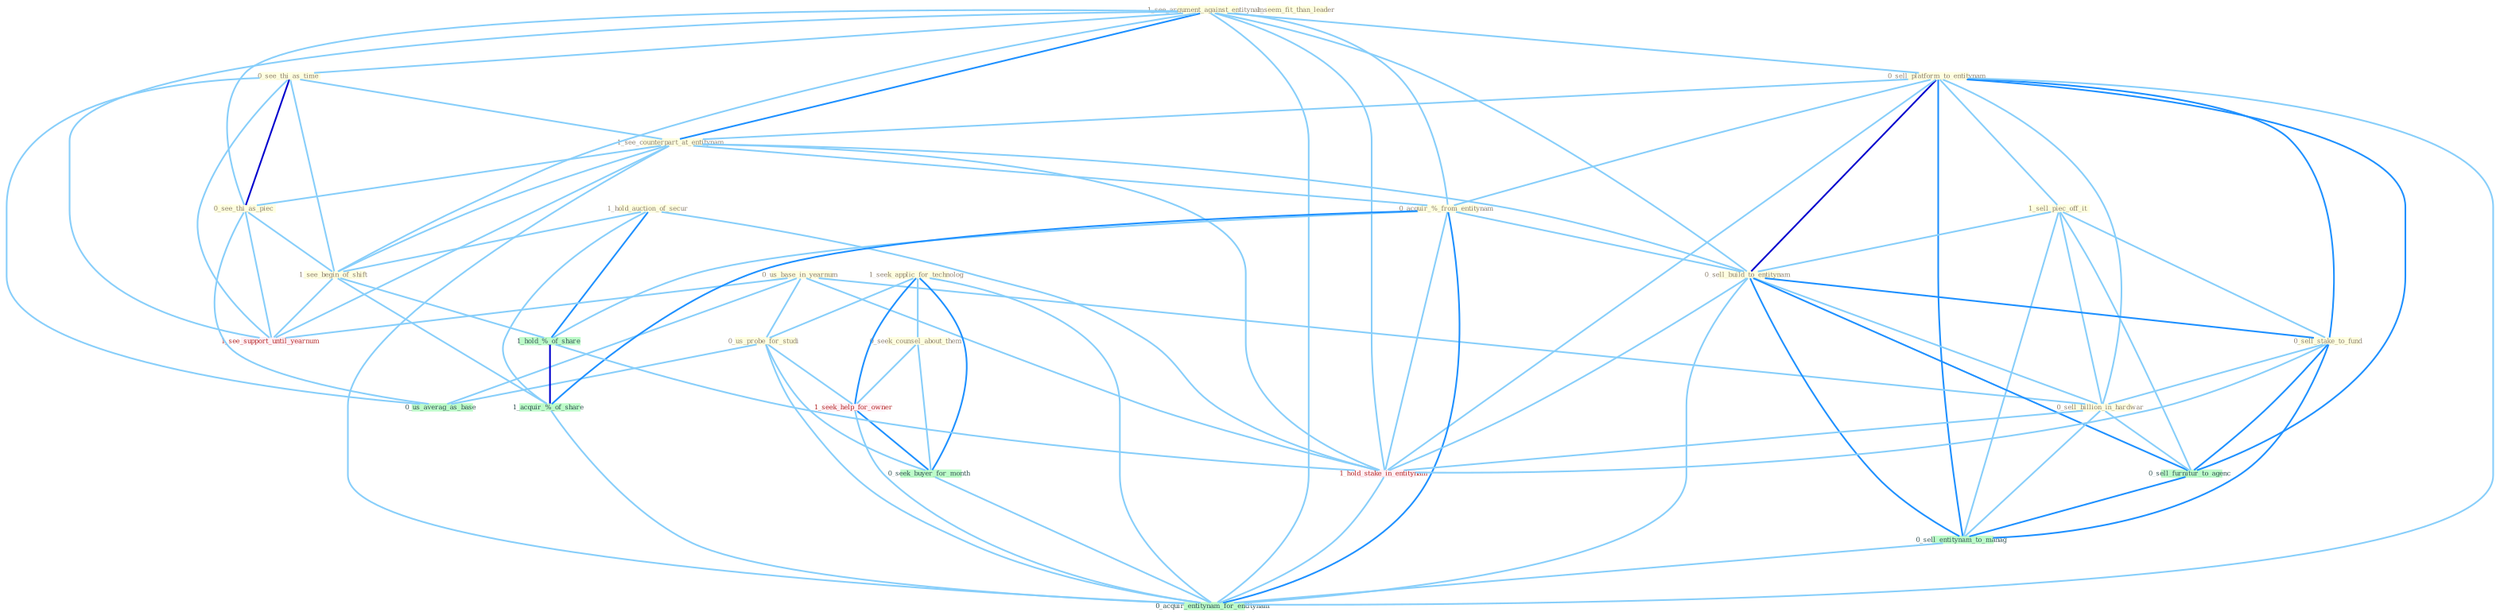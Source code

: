 Graph G{ 
    node
    [shape=polygon,style=filled,width=.5,height=.06,color="#BDFCC9",fixedsize=true,fontsize=4,
    fontcolor="#2f4f4f"];
    {node
    [color="#ffffe0", fontcolor="#8b7d6b"] "1_see_argument_against_entitynam " "0_see_thi_as_time " "0_sell_platform_to_entitynam " "1_hold_auction_of_secur " "0_us_base_in_yearnum " "1_sell_piec_off_it " "1_seek_applic_for_technolog " "1_see_counterpart_at_entitynam " "0_see_thi_as_piec " "1_seem_fit_than_leader " "0_seek_counsel_about_them " "0_us_probe_for_studi " "0_acquir_%_from_entitynam " "1_see_begin_of_shift " "0_sell_build_to_entitynam " "0_sell_stake_to_fund " "0_sell_billion_in_hardwar "}
{node [color="#fff0f5", fontcolor="#b22222"] "1_hold_stake_in_entitynam " "1_seek_help_for_owner " "1_see_support_until_yearnum "}
edge [color="#B0E2FF"];

	"1_see_argument_against_entitynam " -- "0_see_thi_as_time " [w="1", color="#87cefa" ];
	"1_see_argument_against_entitynam " -- "0_sell_platform_to_entitynam " [w="1", color="#87cefa" ];
	"1_see_argument_against_entitynam " -- "1_see_counterpart_at_entitynam " [w="2", color="#1e90ff" , len=0.8];
	"1_see_argument_against_entitynam " -- "0_see_thi_as_piec " [w="1", color="#87cefa" ];
	"1_see_argument_against_entitynam " -- "0_acquir_%_from_entitynam " [w="1", color="#87cefa" ];
	"1_see_argument_against_entitynam " -- "1_see_begin_of_shift " [w="1", color="#87cefa" ];
	"1_see_argument_against_entitynam " -- "0_sell_build_to_entitynam " [w="1", color="#87cefa" ];
	"1_see_argument_against_entitynam " -- "1_hold_stake_in_entitynam " [w="1", color="#87cefa" ];
	"1_see_argument_against_entitynam " -- "1_see_support_until_yearnum " [w="1", color="#87cefa" ];
	"1_see_argument_against_entitynam " -- "0_acquir_entitynam_for_entitynam " [w="1", color="#87cefa" ];
	"0_see_thi_as_time " -- "1_see_counterpart_at_entitynam " [w="1", color="#87cefa" ];
	"0_see_thi_as_time " -- "0_see_thi_as_piec " [w="3", color="#0000cd" , len=0.6];
	"0_see_thi_as_time " -- "1_see_begin_of_shift " [w="1", color="#87cefa" ];
	"0_see_thi_as_time " -- "1_see_support_until_yearnum " [w="1", color="#87cefa" ];
	"0_see_thi_as_time " -- "0_us_averag_as_base " [w="1", color="#87cefa" ];
	"0_sell_platform_to_entitynam " -- "1_sell_piec_off_it " [w="1", color="#87cefa" ];
	"0_sell_platform_to_entitynam " -- "1_see_counterpart_at_entitynam " [w="1", color="#87cefa" ];
	"0_sell_platform_to_entitynam " -- "0_acquir_%_from_entitynam " [w="1", color="#87cefa" ];
	"0_sell_platform_to_entitynam " -- "0_sell_build_to_entitynam " [w="3", color="#0000cd" , len=0.6];
	"0_sell_platform_to_entitynam " -- "0_sell_stake_to_fund " [w="2", color="#1e90ff" , len=0.8];
	"0_sell_platform_to_entitynam " -- "0_sell_billion_in_hardwar " [w="1", color="#87cefa" ];
	"0_sell_platform_to_entitynam " -- "1_hold_stake_in_entitynam " [w="1", color="#87cefa" ];
	"0_sell_platform_to_entitynam " -- "0_sell_furnitur_to_agenc " [w="2", color="#1e90ff" , len=0.8];
	"0_sell_platform_to_entitynam " -- "0_sell_entitynam_to_manag " [w="2", color="#1e90ff" , len=0.8];
	"0_sell_platform_to_entitynam " -- "0_acquir_entitynam_for_entitynam " [w="1", color="#87cefa" ];
	"1_hold_auction_of_secur " -- "1_see_begin_of_shift " [w="1", color="#87cefa" ];
	"1_hold_auction_of_secur " -- "1_hold_%_of_share " [w="2", color="#1e90ff" , len=0.8];
	"1_hold_auction_of_secur " -- "1_hold_stake_in_entitynam " [w="1", color="#87cefa" ];
	"1_hold_auction_of_secur " -- "1_acquir_%_of_share " [w="1", color="#87cefa" ];
	"0_us_base_in_yearnum " -- "0_us_probe_for_studi " [w="1", color="#87cefa" ];
	"0_us_base_in_yearnum " -- "0_sell_billion_in_hardwar " [w="1", color="#87cefa" ];
	"0_us_base_in_yearnum " -- "1_hold_stake_in_entitynam " [w="1", color="#87cefa" ];
	"0_us_base_in_yearnum " -- "1_see_support_until_yearnum " [w="1", color="#87cefa" ];
	"0_us_base_in_yearnum " -- "0_us_averag_as_base " [w="1", color="#87cefa" ];
	"1_sell_piec_off_it " -- "0_sell_build_to_entitynam " [w="1", color="#87cefa" ];
	"1_sell_piec_off_it " -- "0_sell_stake_to_fund " [w="1", color="#87cefa" ];
	"1_sell_piec_off_it " -- "0_sell_billion_in_hardwar " [w="1", color="#87cefa" ];
	"1_sell_piec_off_it " -- "0_sell_furnitur_to_agenc " [w="1", color="#87cefa" ];
	"1_sell_piec_off_it " -- "0_sell_entitynam_to_manag " [w="1", color="#87cefa" ];
	"1_seek_applic_for_technolog " -- "0_seek_counsel_about_them " [w="1", color="#87cefa" ];
	"1_seek_applic_for_technolog " -- "0_us_probe_for_studi " [w="1", color="#87cefa" ];
	"1_seek_applic_for_technolog " -- "1_seek_help_for_owner " [w="2", color="#1e90ff" , len=0.8];
	"1_seek_applic_for_technolog " -- "0_seek_buyer_for_month " [w="2", color="#1e90ff" , len=0.8];
	"1_seek_applic_for_technolog " -- "0_acquir_entitynam_for_entitynam " [w="1", color="#87cefa" ];
	"1_see_counterpart_at_entitynam " -- "0_see_thi_as_piec " [w="1", color="#87cefa" ];
	"1_see_counterpart_at_entitynam " -- "0_acquir_%_from_entitynam " [w="1", color="#87cefa" ];
	"1_see_counterpart_at_entitynam " -- "1_see_begin_of_shift " [w="1", color="#87cefa" ];
	"1_see_counterpart_at_entitynam " -- "0_sell_build_to_entitynam " [w="1", color="#87cefa" ];
	"1_see_counterpart_at_entitynam " -- "1_hold_stake_in_entitynam " [w="1", color="#87cefa" ];
	"1_see_counterpart_at_entitynam " -- "1_see_support_until_yearnum " [w="1", color="#87cefa" ];
	"1_see_counterpart_at_entitynam " -- "0_acquir_entitynam_for_entitynam " [w="1", color="#87cefa" ];
	"0_see_thi_as_piec " -- "1_see_begin_of_shift " [w="1", color="#87cefa" ];
	"0_see_thi_as_piec " -- "1_see_support_until_yearnum " [w="1", color="#87cefa" ];
	"0_see_thi_as_piec " -- "0_us_averag_as_base " [w="1", color="#87cefa" ];
	"0_seek_counsel_about_them " -- "1_seek_help_for_owner " [w="1", color="#87cefa" ];
	"0_seek_counsel_about_them " -- "0_seek_buyer_for_month " [w="1", color="#87cefa" ];
	"0_us_probe_for_studi " -- "1_seek_help_for_owner " [w="1", color="#87cefa" ];
	"0_us_probe_for_studi " -- "0_seek_buyer_for_month " [w="1", color="#87cefa" ];
	"0_us_probe_for_studi " -- "0_us_averag_as_base " [w="1", color="#87cefa" ];
	"0_us_probe_for_studi " -- "0_acquir_entitynam_for_entitynam " [w="1", color="#87cefa" ];
	"0_acquir_%_from_entitynam " -- "0_sell_build_to_entitynam " [w="1", color="#87cefa" ];
	"0_acquir_%_from_entitynam " -- "1_hold_%_of_share " [w="1", color="#87cefa" ];
	"0_acquir_%_from_entitynam " -- "1_hold_stake_in_entitynam " [w="1", color="#87cefa" ];
	"0_acquir_%_from_entitynam " -- "1_acquir_%_of_share " [w="2", color="#1e90ff" , len=0.8];
	"0_acquir_%_from_entitynam " -- "0_acquir_entitynam_for_entitynam " [w="2", color="#1e90ff" , len=0.8];
	"1_see_begin_of_shift " -- "1_hold_%_of_share " [w="1", color="#87cefa" ];
	"1_see_begin_of_shift " -- "1_acquir_%_of_share " [w="1", color="#87cefa" ];
	"1_see_begin_of_shift " -- "1_see_support_until_yearnum " [w="1", color="#87cefa" ];
	"0_sell_build_to_entitynam " -- "0_sell_stake_to_fund " [w="2", color="#1e90ff" , len=0.8];
	"0_sell_build_to_entitynam " -- "0_sell_billion_in_hardwar " [w="1", color="#87cefa" ];
	"0_sell_build_to_entitynam " -- "1_hold_stake_in_entitynam " [w="1", color="#87cefa" ];
	"0_sell_build_to_entitynam " -- "0_sell_furnitur_to_agenc " [w="2", color="#1e90ff" , len=0.8];
	"0_sell_build_to_entitynam " -- "0_sell_entitynam_to_manag " [w="2", color="#1e90ff" , len=0.8];
	"0_sell_build_to_entitynam " -- "0_acquir_entitynam_for_entitynam " [w="1", color="#87cefa" ];
	"0_sell_stake_to_fund " -- "0_sell_billion_in_hardwar " [w="1", color="#87cefa" ];
	"0_sell_stake_to_fund " -- "1_hold_stake_in_entitynam " [w="1", color="#87cefa" ];
	"0_sell_stake_to_fund " -- "0_sell_furnitur_to_agenc " [w="2", color="#1e90ff" , len=0.8];
	"0_sell_stake_to_fund " -- "0_sell_entitynam_to_manag " [w="2", color="#1e90ff" , len=0.8];
	"0_sell_billion_in_hardwar " -- "1_hold_stake_in_entitynam " [w="1", color="#87cefa" ];
	"0_sell_billion_in_hardwar " -- "0_sell_furnitur_to_agenc " [w="1", color="#87cefa" ];
	"0_sell_billion_in_hardwar " -- "0_sell_entitynam_to_manag " [w="1", color="#87cefa" ];
	"1_hold_%_of_share " -- "1_hold_stake_in_entitynam " [w="1", color="#87cefa" ];
	"1_hold_%_of_share " -- "1_acquir_%_of_share " [w="3", color="#0000cd" , len=0.6];
	"1_hold_stake_in_entitynam " -- "0_acquir_entitynam_for_entitynam " [w="1", color="#87cefa" ];
	"1_seek_help_for_owner " -- "0_seek_buyer_for_month " [w="2", color="#1e90ff" , len=0.8];
	"1_seek_help_for_owner " -- "0_acquir_entitynam_for_entitynam " [w="1", color="#87cefa" ];
	"0_seek_buyer_for_month " -- "0_acquir_entitynam_for_entitynam " [w="1", color="#87cefa" ];
	"1_acquir_%_of_share " -- "0_acquir_entitynam_for_entitynam " [w="1", color="#87cefa" ];
	"0_sell_furnitur_to_agenc " -- "0_sell_entitynam_to_manag " [w="2", color="#1e90ff" , len=0.8];
	"0_sell_entitynam_to_manag " -- "0_acquir_entitynam_for_entitynam " [w="1", color="#87cefa" ];
}